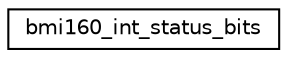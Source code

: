 digraph "Graphical Class Hierarchy"
{
  edge [fontname="Helvetica",fontsize="10",labelfontname="Helvetica",labelfontsize="10"];
  node [fontname="Helvetica",fontsize="10",shape=record];
  rankdir="LR";
  Node1 [label="bmi160_int_status_bits",height=0.2,width=0.4,color="black", fillcolor="white", style="filled",URL="$structbmi160__int__status__bits.html",tooltip="bmi160 interrupt status bits structure "];
}
